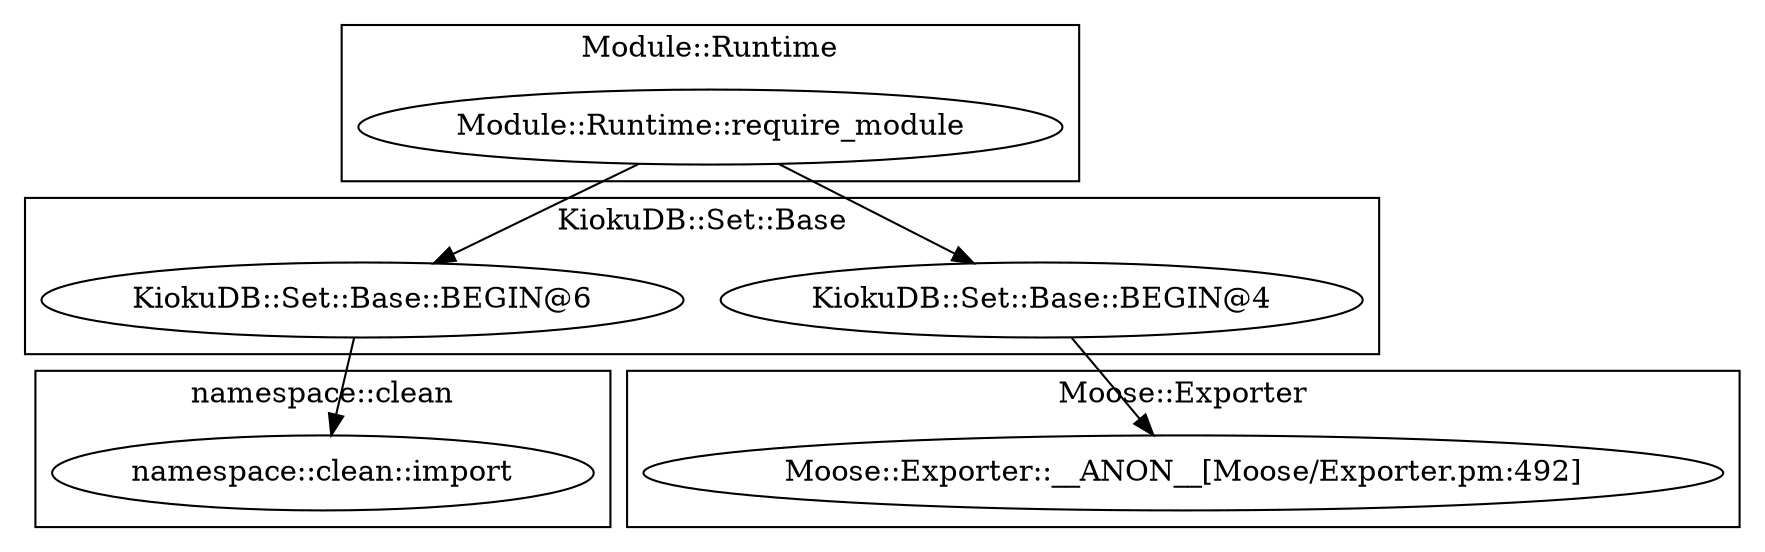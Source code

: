 digraph {
graph [overlap=false]
subgraph cluster_namespace_clean {
	label="namespace::clean";
	"namespace::clean::import";
}
subgraph cluster_KiokuDB_Set_Base {
	label="KiokuDB::Set::Base";
	"KiokuDB::Set::Base::BEGIN@6";
	"KiokuDB::Set::Base::BEGIN@4";
}
subgraph cluster_Module_Runtime {
	label="Module::Runtime";
	"Module::Runtime::require_module";
}
subgraph cluster_Moose_Exporter {
	label="Moose::Exporter";
	"Moose::Exporter::__ANON__[Moose/Exporter.pm:492]";
}
"Module::Runtime::require_module" -> "KiokuDB::Set::Base::BEGIN@4";
"KiokuDB::Set::Base::BEGIN@6" -> "namespace::clean::import";
"KiokuDB::Set::Base::BEGIN@4" -> "Moose::Exporter::__ANON__[Moose/Exporter.pm:492]";
"Module::Runtime::require_module" -> "KiokuDB::Set::Base::BEGIN@6";
}
